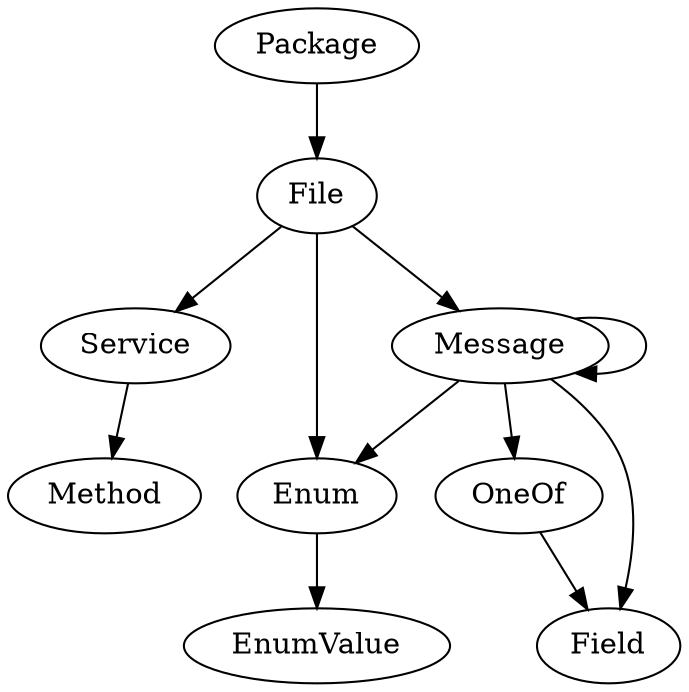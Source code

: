digraph G {
	Package -> File;
	
	File -> Enum;
	File -> Service -> Method;
	File -> Message;

	Enum -> EnumValue;

	OneOf -> Field;

	Message -> Message;
	Message -> Enum;
	Message -> Field;
	Message -> OneOf;
}